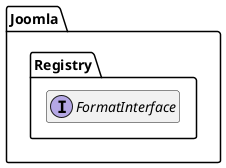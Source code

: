 @startuml
set namespaceSeparator \\
hide members
hide << alias >> circle

interface Joomla\\Registry\\FormatInterface
@enduml
